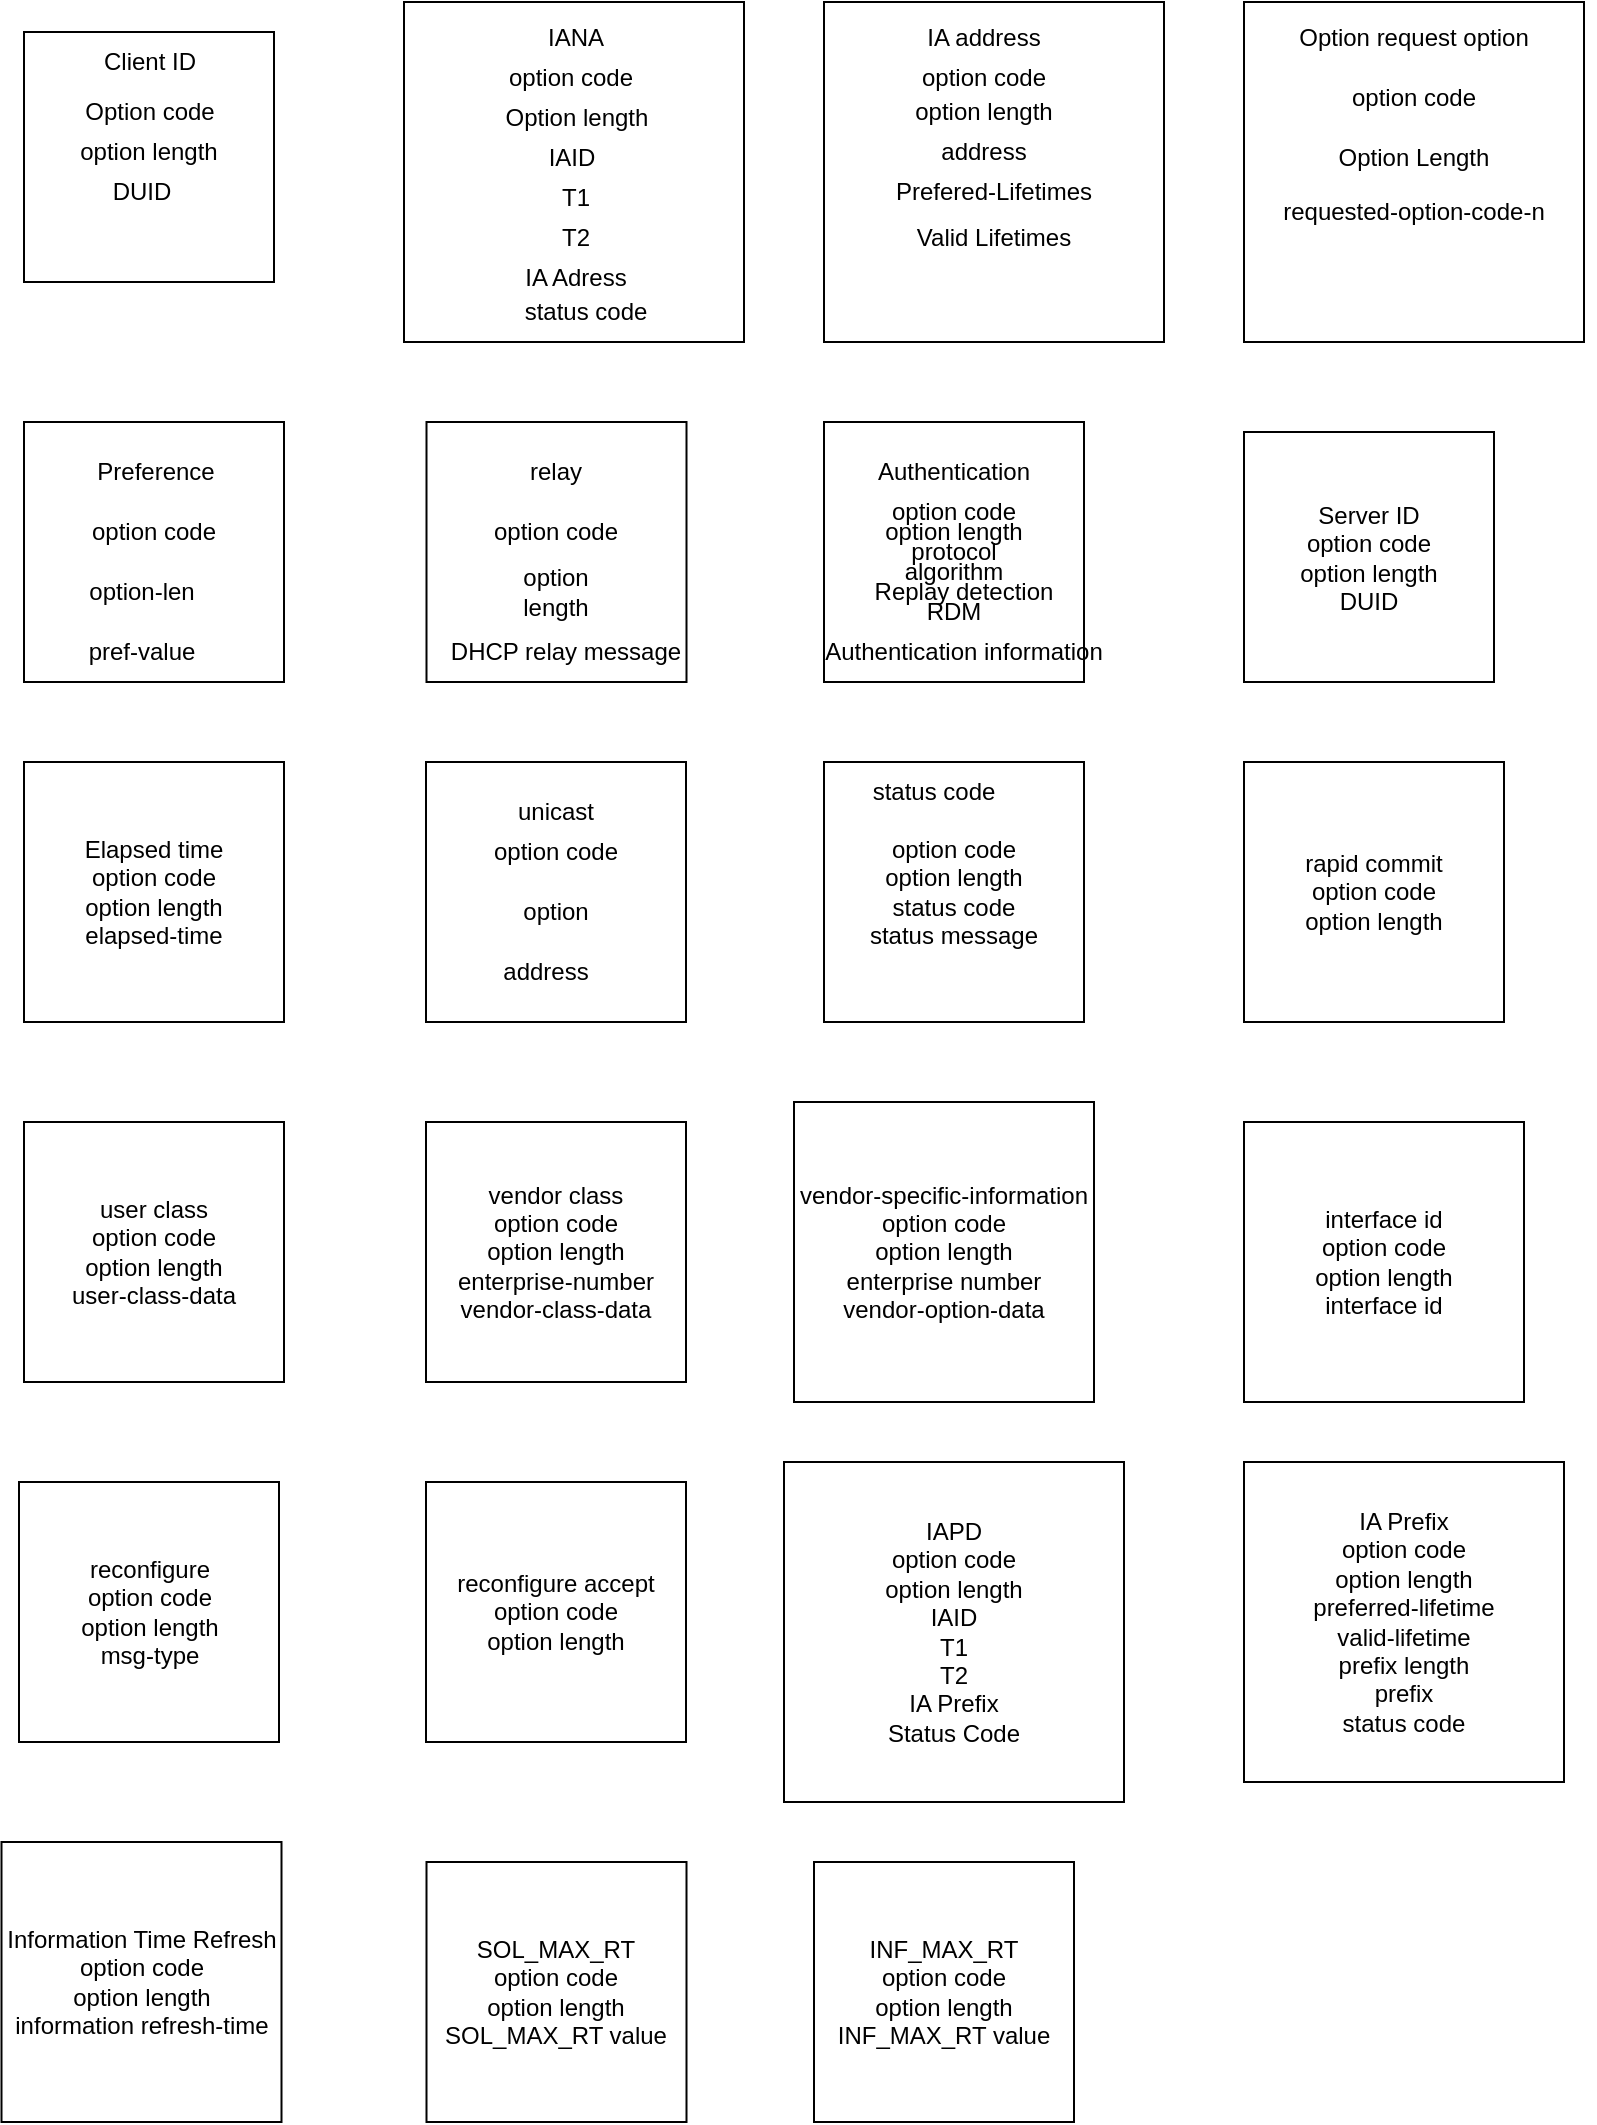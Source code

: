 <mxfile version="26.0.6">
  <diagram name="Page-1" id="j9JEqgHaPRWtxi2yge2Z">
    <mxGraphModel grid="1" page="1" gridSize="10" guides="1" tooltips="1" connect="1" arrows="1" fold="1" pageScale="1" pageWidth="850" pageHeight="1100" math="0" shadow="0">
      <root>
        <mxCell id="0" />
        <mxCell id="1" parent="0" />
        <mxCell id="4Bm82-jHnyJKoIhngRgH-7" value="" style="whiteSpace=wrap;html=1;aspect=fixed;" vertex="1" parent="1">
          <mxGeometry x="40" y="45" width="125" height="125" as="geometry" />
        </mxCell>
        <mxCell id="4Bm82-jHnyJKoIhngRgH-8" value="Client ID" style="text;html=1;align=center;verticalAlign=middle;whiteSpace=wrap;rounded=0;" vertex="1" parent="1">
          <mxGeometry x="72.5" y="45" width="60" height="30" as="geometry" />
        </mxCell>
        <mxCell id="4Bm82-jHnyJKoIhngRgH-9" value="Option code" style="text;html=1;align=center;verticalAlign=middle;whiteSpace=wrap;rounded=0;" vertex="1" parent="1">
          <mxGeometry x="68.74" y="70" width="67.5" height="30" as="geometry" />
        </mxCell>
        <mxCell id="4Bm82-jHnyJKoIhngRgH-10" value="option length" style="text;html=1;align=center;verticalAlign=middle;whiteSpace=wrap;rounded=0;" vertex="1" parent="1">
          <mxGeometry x="56.87" y="90" width="91.25" height="30" as="geometry" />
        </mxCell>
        <mxCell id="4Bm82-jHnyJKoIhngRgH-11" value="DUID" style="text;html=1;align=center;verticalAlign=middle;whiteSpace=wrap;rounded=0;" vertex="1" parent="1">
          <mxGeometry x="68.75" y="110" width="60" height="30" as="geometry" />
        </mxCell>
        <mxCell id="4Bm82-jHnyJKoIhngRgH-13" value="" style="whiteSpace=wrap;html=1;aspect=fixed;" vertex="1" parent="1">
          <mxGeometry x="230" y="30" width="170" height="170" as="geometry" />
        </mxCell>
        <mxCell id="4Bm82-jHnyJKoIhngRgH-14" value="IANA" style="text;html=1;align=center;verticalAlign=middle;whiteSpace=wrap;rounded=0;" vertex="1" parent="1">
          <mxGeometry x="286.25" y="32.5" width="60" height="30" as="geometry" />
        </mxCell>
        <mxCell id="4Bm82-jHnyJKoIhngRgH-15" value="option code" style="text;html=1;align=center;verticalAlign=middle;whiteSpace=wrap;rounded=0;" vertex="1" parent="1">
          <mxGeometry x="271.25" y="52.5" width="85" height="30" as="geometry" />
        </mxCell>
        <mxCell id="4Bm82-jHnyJKoIhngRgH-16" value="Option length" style="text;html=1;align=center;verticalAlign=middle;whiteSpace=wrap;rounded=0;" vertex="1" parent="1">
          <mxGeometry x="273.75" y="72.5" width="85" height="30" as="geometry" />
        </mxCell>
        <mxCell id="4Bm82-jHnyJKoIhngRgH-17" value="IAID" style="text;html=1;align=center;verticalAlign=middle;whiteSpace=wrap;rounded=0;" vertex="1" parent="1">
          <mxGeometry x="283.75" y="92.5" width="60" height="30" as="geometry" />
        </mxCell>
        <mxCell id="4Bm82-jHnyJKoIhngRgH-18" value="T1" style="text;html=1;align=center;verticalAlign=middle;whiteSpace=wrap;rounded=0;" vertex="1" parent="1">
          <mxGeometry x="286.25" y="112.5" width="60" height="30" as="geometry" />
        </mxCell>
        <mxCell id="4Bm82-jHnyJKoIhngRgH-19" value="T2" style="text;html=1;align=center;verticalAlign=middle;whiteSpace=wrap;rounded=0;" vertex="1" parent="1">
          <mxGeometry x="286.25" y="132.5" width="60" height="30" as="geometry" />
        </mxCell>
        <mxCell id="4Bm82-jHnyJKoIhngRgH-20" value="IA Adress" style="text;html=1;align=center;verticalAlign=middle;whiteSpace=wrap;rounded=0;" vertex="1" parent="1">
          <mxGeometry x="286.25" y="152.5" width="60" height="30" as="geometry" />
        </mxCell>
        <mxCell id="4Bm82-jHnyJKoIhngRgH-21" value="status code" style="text;html=1;align=center;verticalAlign=middle;whiteSpace=wrap;rounded=0;" vertex="1" parent="1">
          <mxGeometry x="271.25" y="170" width="100" height="30" as="geometry" />
        </mxCell>
        <mxCell id="4Bm82-jHnyJKoIhngRgH-22" value="" style="whiteSpace=wrap;html=1;aspect=fixed;" vertex="1" parent="1">
          <mxGeometry x="440" y="30" width="170" height="170" as="geometry" />
        </mxCell>
        <mxCell id="4Bm82-jHnyJKoIhngRgH-23" value="IA address" style="text;html=1;align=center;verticalAlign=middle;whiteSpace=wrap;rounded=0;" vertex="1" parent="1">
          <mxGeometry x="490" y="32.5" width="60" height="30" as="geometry" />
        </mxCell>
        <mxCell id="4Bm82-jHnyJKoIhngRgH-25" value="option code" style="text;html=1;align=center;verticalAlign=middle;whiteSpace=wrap;rounded=0;" vertex="1" parent="1">
          <mxGeometry x="445" y="52.5" width="150" height="30" as="geometry" />
        </mxCell>
        <mxCell id="4Bm82-jHnyJKoIhngRgH-27" value="option length" style="text;html=1;align=center;verticalAlign=middle;whiteSpace=wrap;rounded=0;" vertex="1" parent="1">
          <mxGeometry x="455" y="70" width="130" height="30" as="geometry" />
        </mxCell>
        <mxCell id="4Bm82-jHnyJKoIhngRgH-28" value="address" style="text;html=1;align=center;verticalAlign=middle;whiteSpace=wrap;rounded=0;" vertex="1" parent="1">
          <mxGeometry x="490" y="90" width="60" height="30" as="geometry" />
        </mxCell>
        <mxCell id="4Bm82-jHnyJKoIhngRgH-29" value="Prefered-Lifetimes" style="text;html=1;align=center;verticalAlign=middle;whiteSpace=wrap;rounded=0;" vertex="1" parent="1">
          <mxGeometry x="430" y="110" width="190" height="30" as="geometry" />
        </mxCell>
        <mxCell id="4Bm82-jHnyJKoIhngRgH-30" value="Valid Lifetimes" style="text;html=1;align=center;verticalAlign=middle;whiteSpace=wrap;rounded=0;" vertex="1" parent="1">
          <mxGeometry x="470" y="132.5" width="110" height="30" as="geometry" />
        </mxCell>
        <mxCell id="4Bm82-jHnyJKoIhngRgH-32" value="" style="whiteSpace=wrap;html=1;aspect=fixed;" vertex="1" parent="1">
          <mxGeometry x="650" y="30" width="170" height="170" as="geometry" />
        </mxCell>
        <mxCell id="4Bm82-jHnyJKoIhngRgH-33" value="Option request option" style="text;html=1;align=center;verticalAlign=middle;whiteSpace=wrap;rounded=0;" vertex="1" parent="1">
          <mxGeometry x="650" y="32.5" width="170" height="30" as="geometry" />
        </mxCell>
        <mxCell id="4Bm82-jHnyJKoIhngRgH-34" value="option code" style="text;html=1;align=center;verticalAlign=middle;whiteSpace=wrap;rounded=0;" vertex="1" parent="1">
          <mxGeometry x="675" y="62.5" width="120" height="30" as="geometry" />
        </mxCell>
        <mxCell id="4Bm82-jHnyJKoIhngRgH-35" value="Option Length" style="text;html=1;align=center;verticalAlign=middle;whiteSpace=wrap;rounded=0;" vertex="1" parent="1">
          <mxGeometry x="675" y="92.5" width="120" height="30" as="geometry" />
        </mxCell>
        <mxCell id="4Bm82-jHnyJKoIhngRgH-36" value="requested-option-code-n" style="text;html=1;align=center;verticalAlign=middle;whiteSpace=wrap;rounded=0;" vertex="1" parent="1">
          <mxGeometry x="645" y="120" width="180" height="30" as="geometry" />
        </mxCell>
        <mxCell id="4Bm82-jHnyJKoIhngRgH-37" value="" style="whiteSpace=wrap;html=1;aspect=fixed;" vertex="1" parent="1">
          <mxGeometry x="40" y="240" width="130" height="130" as="geometry" />
        </mxCell>
        <mxCell id="4Bm82-jHnyJKoIhngRgH-38" value="Preference" style="text;html=1;align=center;verticalAlign=middle;whiteSpace=wrap;rounded=0;" vertex="1" parent="1">
          <mxGeometry x="76.24" y="250" width="60" height="30" as="geometry" />
        </mxCell>
        <mxCell id="4Bm82-jHnyJKoIhngRgH-39" value="option code" style="text;html=1;align=center;verticalAlign=middle;whiteSpace=wrap;rounded=0;" vertex="1" parent="1">
          <mxGeometry x="50" y="280" width="110" height="30" as="geometry" />
        </mxCell>
        <mxCell id="4Bm82-jHnyJKoIhngRgH-40" value="option-len" style="text;html=1;align=center;verticalAlign=middle;whiteSpace=wrap;rounded=0;" vertex="1" parent="1">
          <mxGeometry x="68.74" y="310" width="60" height="30" as="geometry" />
        </mxCell>
        <mxCell id="4Bm82-jHnyJKoIhngRgH-41" value="pref-value" style="text;html=1;align=center;verticalAlign=middle;whiteSpace=wrap;rounded=0;" vertex="1" parent="1">
          <mxGeometry x="68.74" y="340" width="60" height="30" as="geometry" />
        </mxCell>
        <mxCell id="4Bm82-jHnyJKoIhngRgH-42" value="" style="whiteSpace=wrap;html=1;aspect=fixed;" vertex="1" parent="1">
          <mxGeometry x="241.25" y="240" width="130" height="130" as="geometry" />
        </mxCell>
        <mxCell id="4Bm82-jHnyJKoIhngRgH-43" value="option code" style="text;html=1;align=center;verticalAlign=middle;whiteSpace=wrap;rounded=0;" vertex="1" parent="1">
          <mxGeometry x="256.25" y="280" width="100" height="30" as="geometry" />
        </mxCell>
        <mxCell id="4Bm82-jHnyJKoIhngRgH-44" value="relay" style="text;html=1;align=center;verticalAlign=middle;whiteSpace=wrap;rounded=0;" vertex="1" parent="1">
          <mxGeometry x="276.25" y="250" width="60" height="30" as="geometry" />
        </mxCell>
        <mxCell id="4Bm82-jHnyJKoIhngRgH-45" value="option length" style="text;html=1;align=center;verticalAlign=middle;whiteSpace=wrap;rounded=0;" vertex="1" parent="1">
          <mxGeometry x="276.25" y="310" width="60" height="30" as="geometry" />
        </mxCell>
        <mxCell id="4Bm82-jHnyJKoIhngRgH-46" value="DHCP relay message" style="text;html=1;align=center;verticalAlign=middle;whiteSpace=wrap;rounded=0;" vertex="1" parent="1">
          <mxGeometry x="241.25" y="340" width="140" height="30" as="geometry" />
        </mxCell>
        <mxCell id="4Bm82-jHnyJKoIhngRgH-47" value="" style="whiteSpace=wrap;html=1;aspect=fixed;" vertex="1" parent="1">
          <mxGeometry x="440" y="240" width="130" height="130" as="geometry" />
        </mxCell>
        <mxCell id="4Bm82-jHnyJKoIhngRgH-48" value="Authentication" style="text;html=1;align=center;verticalAlign=middle;whiteSpace=wrap;rounded=0;" vertex="1" parent="1">
          <mxGeometry x="475" y="250" width="60" height="30" as="geometry" />
        </mxCell>
        <mxCell id="4Bm82-jHnyJKoIhngRgH-49" value="option code" style="text;html=1;align=center;verticalAlign=middle;whiteSpace=wrap;rounded=0;" vertex="1" parent="1">
          <mxGeometry x="445" y="270" width="120" height="30" as="geometry" />
        </mxCell>
        <mxCell id="4Bm82-jHnyJKoIhngRgH-50" value="option length" style="text;html=1;align=center;verticalAlign=middle;whiteSpace=wrap;rounded=0;" vertex="1" parent="1">
          <mxGeometry x="445" y="280" width="120" height="30" as="geometry" />
        </mxCell>
        <mxCell id="4Bm82-jHnyJKoIhngRgH-51" value="protocol" style="text;html=1;align=center;verticalAlign=middle;whiteSpace=wrap;rounded=0;" vertex="1" parent="1">
          <mxGeometry x="475" y="290" width="60" height="30" as="geometry" />
        </mxCell>
        <mxCell id="4Bm82-jHnyJKoIhngRgH-52" value="algorithm" style="text;html=1;align=center;verticalAlign=middle;whiteSpace=wrap;rounded=0;" vertex="1" parent="1">
          <mxGeometry x="475" y="300" width="60" height="30" as="geometry" />
        </mxCell>
        <mxCell id="4Bm82-jHnyJKoIhngRgH-53" value="RDM" style="text;html=1;align=center;verticalAlign=middle;whiteSpace=wrap;rounded=0;" vertex="1" parent="1">
          <mxGeometry x="475" y="320" width="60" height="30" as="geometry" />
        </mxCell>
        <mxCell id="4Bm82-jHnyJKoIhngRgH-54" value="Replay detection" style="text;html=1;align=center;verticalAlign=middle;whiteSpace=wrap;rounded=0;" vertex="1" parent="1">
          <mxGeometry x="450" y="310" width="120" height="30" as="geometry" />
        </mxCell>
        <mxCell id="4Bm82-jHnyJKoIhngRgH-55" value="Authentication information" style="text;html=1;align=center;verticalAlign=middle;whiteSpace=wrap;rounded=0;" vertex="1" parent="1">
          <mxGeometry x="400" y="340" width="220" height="30" as="geometry" />
        </mxCell>
        <mxCell id="4Bm82-jHnyJKoIhngRgH-56" value="Server ID&lt;div&gt;option code&lt;/div&gt;&lt;div&gt;option length&lt;/div&gt;&lt;div&gt;DUID&lt;/div&gt;" style="whiteSpace=wrap;html=1;aspect=fixed;" vertex="1" parent="1">
          <mxGeometry x="650" y="245" width="125" height="125" as="geometry" />
        </mxCell>
        <mxCell id="4Bm82-jHnyJKoIhngRgH-57" value="Elapsed time&lt;div&gt;option code&lt;/div&gt;&lt;div&gt;option length&lt;/div&gt;&lt;div&gt;elapsed-time&lt;/div&gt;" style="whiteSpace=wrap;html=1;aspect=fixed;" vertex="1" parent="1">
          <mxGeometry x="40" y="410" width="130" height="130" as="geometry" />
        </mxCell>
        <mxCell id="4Bm82-jHnyJKoIhngRgH-58" value="" style="whiteSpace=wrap;html=1;aspect=fixed;" vertex="1" parent="1">
          <mxGeometry x="241" y="410" width="130" height="130" as="geometry" />
        </mxCell>
        <mxCell id="4Bm82-jHnyJKoIhngRgH-59" value="option code" style="text;html=1;align=center;verticalAlign=middle;whiteSpace=wrap;rounded=0;" vertex="1" parent="1">
          <mxGeometry x="256" y="440" width="100" height="30" as="geometry" />
        </mxCell>
        <mxCell id="4Bm82-jHnyJKoIhngRgH-60" value="unicast" style="text;html=1;align=center;verticalAlign=middle;whiteSpace=wrap;rounded=0;" vertex="1" parent="1">
          <mxGeometry x="276.25" y="420" width="60" height="30" as="geometry" />
        </mxCell>
        <mxCell id="4Bm82-jHnyJKoIhngRgH-61" value="option" style="text;html=1;align=center;verticalAlign=middle;whiteSpace=wrap;rounded=0;" vertex="1" parent="1">
          <mxGeometry x="276.25" y="470" width="60" height="30" as="geometry" />
        </mxCell>
        <mxCell id="4Bm82-jHnyJKoIhngRgH-62" value="address" style="text;html=1;align=center;verticalAlign=middle;whiteSpace=wrap;rounded=0;" vertex="1" parent="1">
          <mxGeometry x="271.25" y="500" width="60" height="30" as="geometry" />
        </mxCell>
        <mxCell id="4Bm82-jHnyJKoIhngRgH-63" value="option code&lt;div&gt;option length&lt;/div&gt;&lt;div&gt;status code&lt;/div&gt;&lt;div&gt;status message&lt;/div&gt;" style="whiteSpace=wrap;html=1;aspect=fixed;" vertex="1" parent="1">
          <mxGeometry x="440" y="410" width="130" height="130" as="geometry" />
        </mxCell>
        <mxCell id="4Bm82-jHnyJKoIhngRgH-64" value="status code" style="text;html=1;align=center;verticalAlign=middle;whiteSpace=wrap;rounded=0;" vertex="1" parent="1">
          <mxGeometry x="455" y="410" width="80" height="30" as="geometry" />
        </mxCell>
        <mxCell id="4Bm82-jHnyJKoIhngRgH-67" value="rapid commit&lt;div&gt;option code&lt;/div&gt;&lt;div&gt;option length&lt;/div&gt;" style="whiteSpace=wrap;html=1;aspect=fixed;" vertex="1" parent="1">
          <mxGeometry x="650" y="410" width="130" height="130" as="geometry" />
        </mxCell>
        <mxCell id="4Bm82-jHnyJKoIhngRgH-68" value="user class&lt;div&gt;option code&lt;/div&gt;&lt;div&gt;option length&lt;/div&gt;&lt;div&gt;user-class-data&lt;/div&gt;" style="whiteSpace=wrap;html=1;aspect=fixed;" vertex="1" parent="1">
          <mxGeometry x="40" y="590" width="130" height="130" as="geometry" />
        </mxCell>
        <mxCell id="4Bm82-jHnyJKoIhngRgH-69" value="vendor class&lt;div&gt;option code&lt;/div&gt;&lt;div&gt;option length&lt;/div&gt;&lt;div&gt;enterprise-number&lt;/div&gt;&lt;div&gt;vendor-class-data&lt;/div&gt;" style="whiteSpace=wrap;html=1;aspect=fixed;" vertex="1" parent="1">
          <mxGeometry x="241" y="590" width="130" height="130" as="geometry" />
        </mxCell>
        <mxCell id="4Bm82-jHnyJKoIhngRgH-70" value="vendor-specific-information&lt;div&gt;option code&lt;/div&gt;&lt;div&gt;option length&lt;/div&gt;&lt;div&gt;enterprise number&lt;/div&gt;&lt;div&gt;vendor-option-data&lt;/div&gt;" style="whiteSpace=wrap;html=1;aspect=fixed;" vertex="1" parent="1">
          <mxGeometry x="425" y="580" width="150" height="150" as="geometry" />
        </mxCell>
        <mxCell id="4Bm82-jHnyJKoIhngRgH-71" value="interface id&lt;div&gt;option code&lt;/div&gt;&lt;div&gt;option length&lt;/div&gt;&lt;div&gt;interface id&lt;/div&gt;" style="whiteSpace=wrap;html=1;aspect=fixed;" vertex="1" parent="1">
          <mxGeometry x="650" y="590" width="140" height="140" as="geometry" />
        </mxCell>
        <mxCell id="4Bm82-jHnyJKoIhngRgH-72" value="reconfigure&lt;div&gt;option code&lt;/div&gt;&lt;div&gt;option length&lt;/div&gt;&lt;div&gt;msg-type&lt;/div&gt;" style="whiteSpace=wrap;html=1;aspect=fixed;" vertex="1" parent="1">
          <mxGeometry x="37.5" y="770" width="130" height="130" as="geometry" />
        </mxCell>
        <mxCell id="4Bm82-jHnyJKoIhngRgH-73" value="reconfigure accept&lt;div&gt;option code&lt;/div&gt;&lt;div&gt;option length&lt;/div&gt;" style="whiteSpace=wrap;html=1;aspect=fixed;" vertex="1" parent="1">
          <mxGeometry x="241" y="770" width="130" height="130" as="geometry" />
        </mxCell>
        <mxCell id="4Bm82-jHnyJKoIhngRgH-74" value="IAPD&lt;div&gt;option code&lt;/div&gt;&lt;div&gt;option length&lt;br&gt;&lt;div&gt;IAID&lt;/div&gt;&lt;div&gt;T1&lt;/div&gt;&lt;div&gt;T2&lt;/div&gt;&lt;div&gt;IA Prefix&lt;/div&gt;&lt;/div&gt;&lt;div&gt;Status Code&lt;/div&gt;" style="whiteSpace=wrap;html=1;aspect=fixed;" vertex="1" parent="1">
          <mxGeometry x="420" y="760" width="170" height="170" as="geometry" />
        </mxCell>
        <mxCell id="4Bm82-jHnyJKoIhngRgH-75" value="IA Prefix&lt;div&gt;option code&lt;/div&gt;&lt;div&gt;option length&lt;/div&gt;&lt;div&gt;preferred-lifetime&lt;/div&gt;&lt;div&gt;valid-lifetime&lt;/div&gt;&lt;div&gt;prefix length&lt;/div&gt;&lt;div&gt;prefix&lt;/div&gt;&lt;div&gt;status code&lt;/div&gt;" style="whiteSpace=wrap;html=1;aspect=fixed;" vertex="1" parent="1">
          <mxGeometry x="650" y="760" width="160" height="160" as="geometry" />
        </mxCell>
        <mxCell id="4Bm82-jHnyJKoIhngRgH-76" value="Information Time Refresh&lt;div&gt;option code&lt;/div&gt;&lt;div&gt;option length&lt;/div&gt;&lt;div&gt;information refresh-time&lt;/div&gt;" style="whiteSpace=wrap;html=1;aspect=fixed;" vertex="1" parent="1">
          <mxGeometry x="28.75" y="950" width="140" height="140" as="geometry" />
        </mxCell>
        <mxCell id="4Bm82-jHnyJKoIhngRgH-77" value="SOL_MAX_RT&lt;div&gt;option code&lt;/div&gt;&lt;div&gt;option length&lt;/div&gt;&lt;div&gt;SOL_MAX_RT value&lt;/div&gt;" style="whiteSpace=wrap;html=1;aspect=fixed;" vertex="1" parent="1">
          <mxGeometry x="241.25" y="960" width="130" height="130" as="geometry" />
        </mxCell>
        <mxCell id="4Bm82-jHnyJKoIhngRgH-78" value="INF_MAX_RT&lt;div&gt;option code&lt;/div&gt;&lt;div&gt;option length&lt;/div&gt;&lt;div&gt;INF_MAX_RT value&lt;/div&gt;" style="whiteSpace=wrap;html=1;aspect=fixed;" vertex="1" parent="1">
          <mxGeometry x="435" y="960" width="130" height="130" as="geometry" />
        </mxCell>
      </root>
    </mxGraphModel>
  </diagram>
</mxfile>
